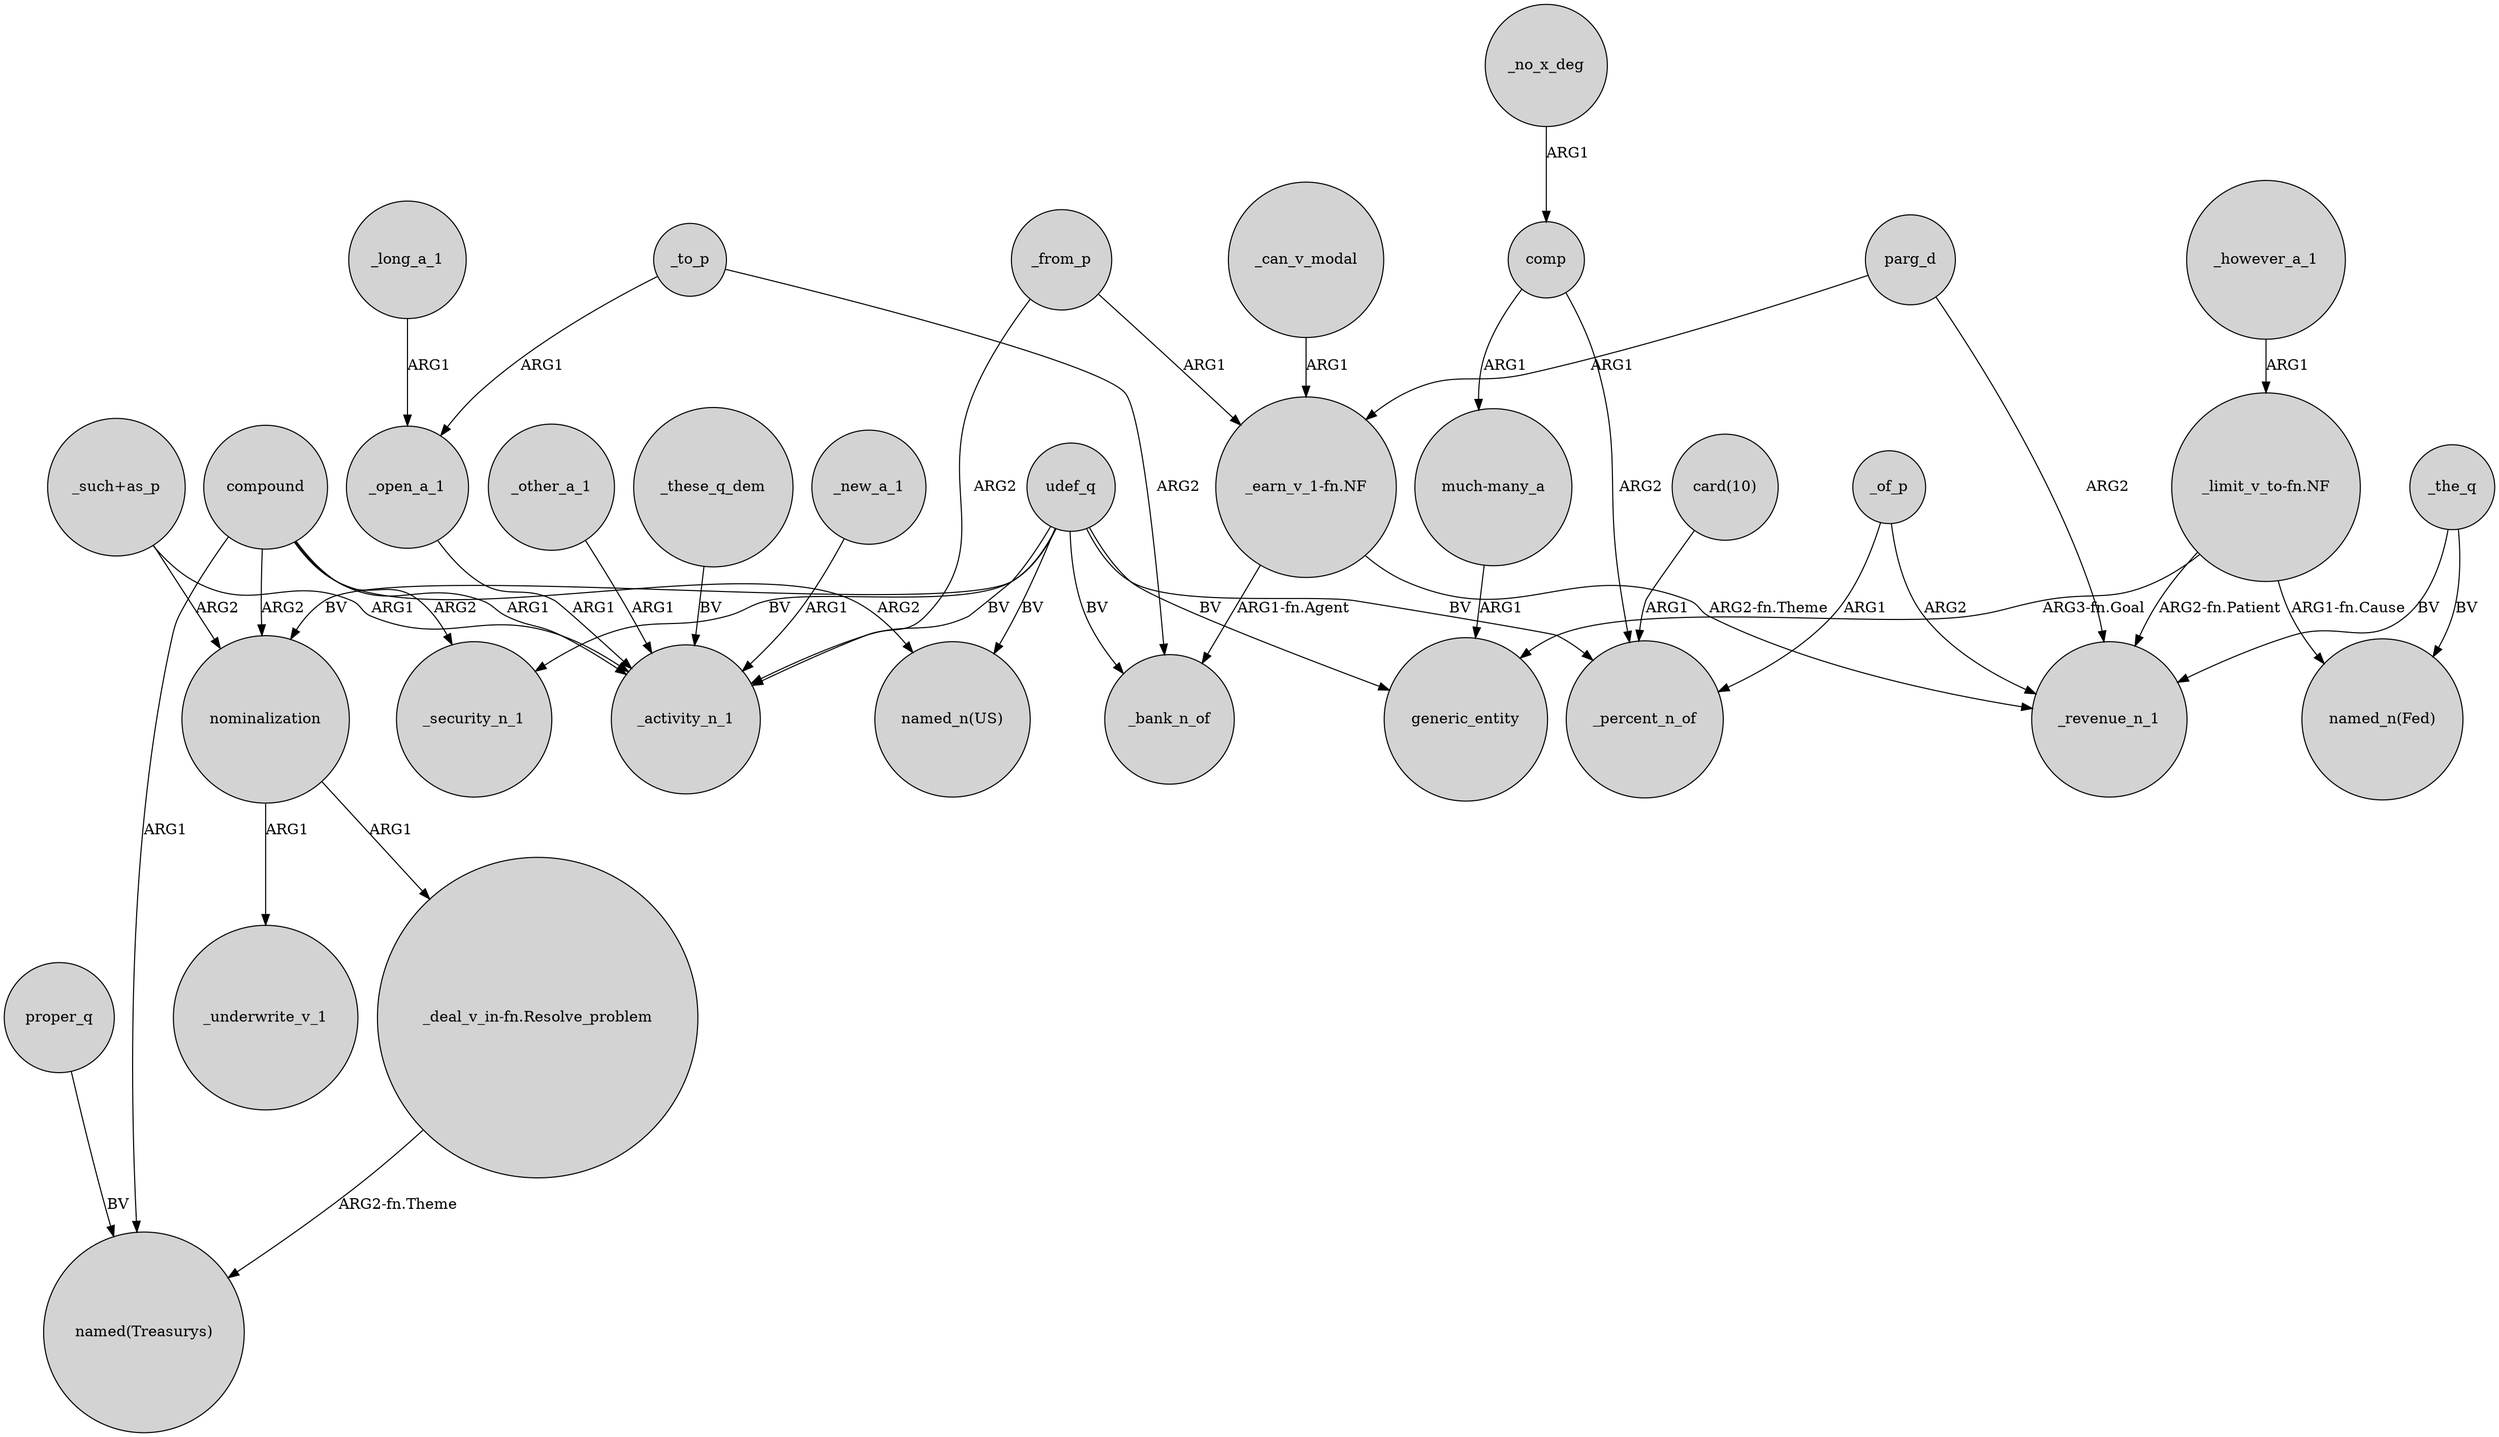 digraph {
	node [shape=circle style=filled]
	"_such+as_p" -> nominalization [label=ARG2]
	proper_q -> "named(Treasurys)" [label=BV]
	_open_a_1 -> _activity_n_1 [label=ARG1]
	_the_q -> "named_n(Fed)" [label=BV]
	_however_a_1 -> "_limit_v_to-fn.NF" [label=ARG1]
	udef_q -> "named_n(US)" [label=BV]
	udef_q -> generic_entity [label=BV]
	udef_q -> _activity_n_1 [label=BV]
	parg_d -> _revenue_n_1 [label=ARG2]
	"much-many_a" -> generic_entity [label=ARG1]
	comp -> _percent_n_of [label=ARG2]
	"_earn_v_1-fn.NF" -> _revenue_n_1 [label="ARG2-fn.Theme"]
	compound -> _security_n_1 [label=ARG2]
	"_deal_v_in-fn.Resolve_problem" -> "named(Treasurys)" [label="ARG2-fn.Theme"]
	_no_x_deg -> comp [label=ARG1]
	parg_d -> "_earn_v_1-fn.NF" [label=ARG1]
	compound -> nominalization [label=ARG2]
	"_limit_v_to-fn.NF" -> generic_entity [label="ARG3-fn.Goal"]
	"_limit_v_to-fn.NF" -> "named_n(Fed)" [label="ARG1-fn.Cause"]
	_can_v_modal -> "_earn_v_1-fn.NF" [label=ARG1]
	compound -> "named_n(US)" [label=ARG2]
	compound -> "named(Treasurys)" [label=ARG1]
	"_such+as_p" -> _activity_n_1 [label=ARG1]
	_of_p -> _percent_n_of [label=ARG1]
	_of_p -> _revenue_n_1 [label=ARG2]
	_the_q -> _revenue_n_1 [label=BV]
	_from_p -> _activity_n_1 [label=ARG2]
	"card(10)" -> _percent_n_of [label=ARG1]
	_to_p -> _open_a_1 [label=ARG1]
	comp -> "much-many_a" [label=ARG1]
	_long_a_1 -> _open_a_1 [label=ARG1]
	compound -> _activity_n_1 [label=ARG1]
	nominalization -> "_deal_v_in-fn.Resolve_problem" [label=ARG1]
	_to_p -> _bank_n_of [label=ARG2]
	_other_a_1 -> _activity_n_1 [label=ARG1]
	_these_q_dem -> _activity_n_1 [label=BV]
	udef_q -> nominalization [label=BV]
	nominalization -> _underwrite_v_1 [label=ARG1]
	udef_q -> _bank_n_of [label=BV]
	udef_q -> _percent_n_of [label=BV]
	_new_a_1 -> _activity_n_1 [label=ARG1]
	_from_p -> "_earn_v_1-fn.NF" [label=ARG1]
	"_earn_v_1-fn.NF" -> _bank_n_of [label="ARG1-fn.Agent"]
	udef_q -> _security_n_1 [label=BV]
	"_limit_v_to-fn.NF" -> _revenue_n_1 [label="ARG2-fn.Patient"]
}
